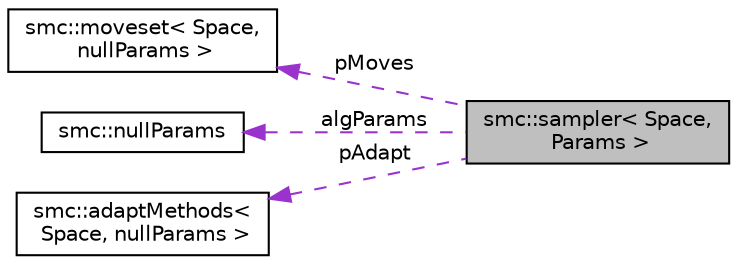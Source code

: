 digraph "smc::sampler&lt; Space, Params &gt;"
{
 // LATEX_PDF_SIZE
  edge [fontname="Helvetica",fontsize="10",labelfontname="Helvetica",labelfontsize="10"];
  node [fontname="Helvetica",fontsize="10",shape=record];
  rankdir="LR";
  Node1 [label="smc::sampler\< Space,\l Params \>",height=0.2,width=0.4,color="black", fillcolor="grey75", style="filled", fontcolor="black",tooltip="A template class for an interacting particle system suitable for SMC sampling."];
  Node2 -> Node1 [dir="back",color="darkorchid3",fontsize="10",style="dashed",label=" pMoves" ,fontname="Helvetica"];
  Node2 [label="smc::moveset\< Space,\l nullParams \>",height=0.2,width=0.4,color="black", fillcolor="white", style="filled",URL="$classsmc_1_1moveset.html",tooltip=" "];
  Node3 -> Node1 [dir="back",color="darkorchid3",fontsize="10",style="dashed",label=" algParams" ,fontname="Helvetica"];
  Node3 [label="smc::nullParams",height=0.2,width=0.4,color="black", fillcolor="white", style="filled",URL="$classsmc_1_1nullParams.html",tooltip="An empty class for use when additional algorithm parameters are not required."];
  Node4 -> Node1 [dir="back",color="darkorchid3",fontsize="10",style="dashed",label=" pAdapt" ,fontname="Helvetica"];
  Node4 [label="smc::adaptMethods\<\l Space, nullParams \>",height=0.2,width=0.4,color="black", fillcolor="white", style="filled",URL="$classsmc_1_1adaptMethods.html",tooltip=" "];
}
